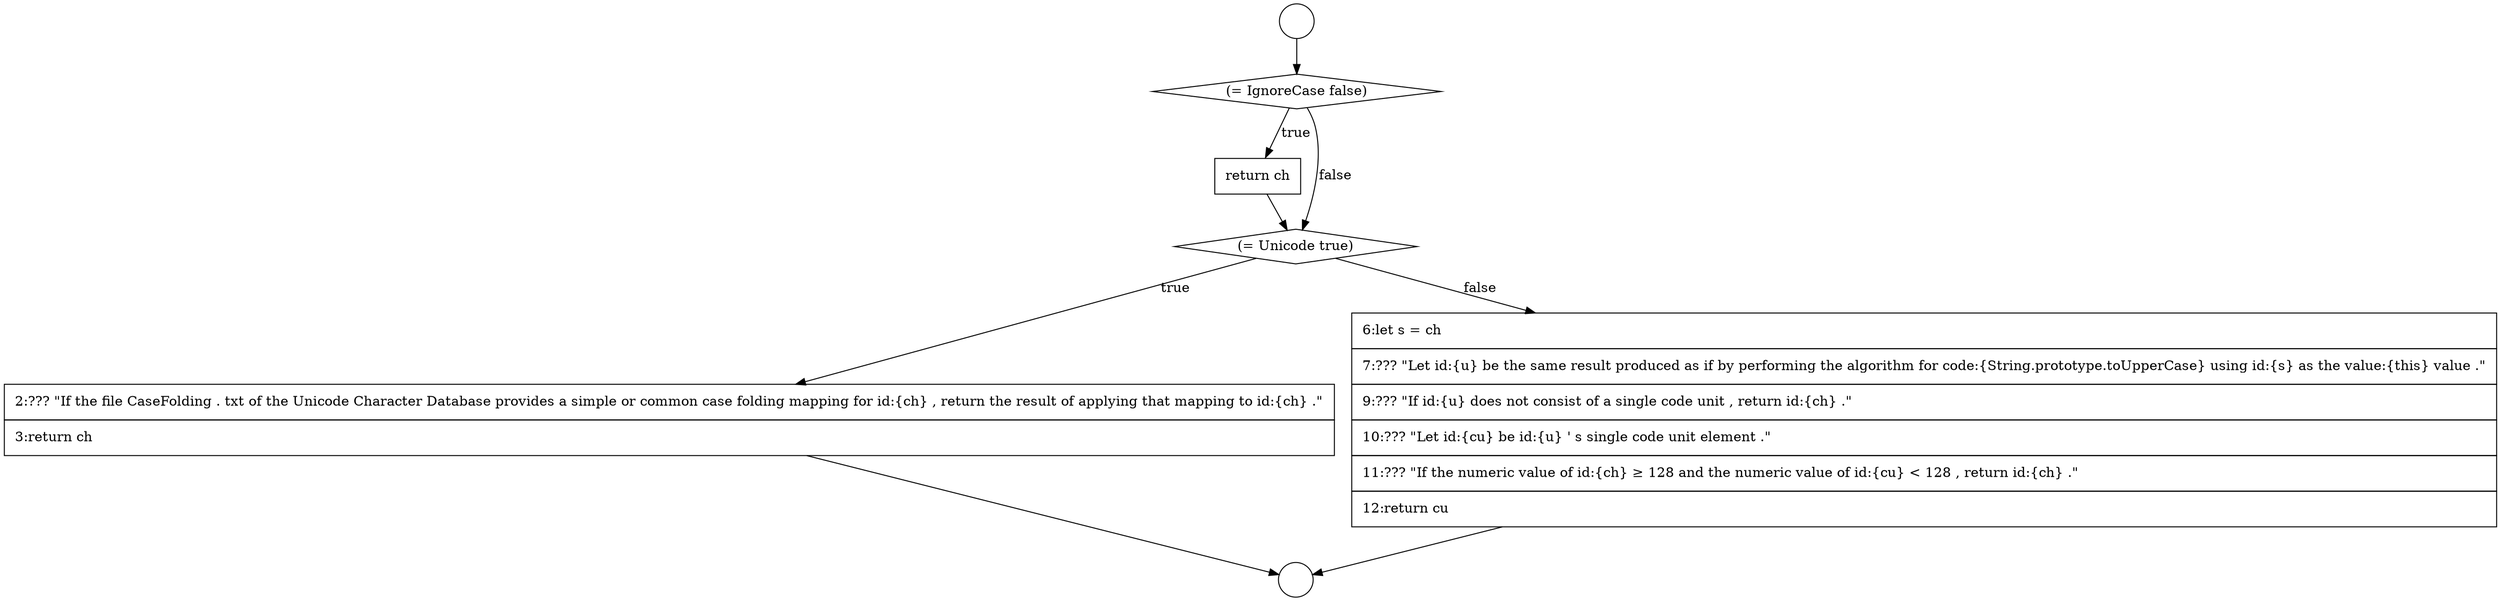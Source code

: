 digraph {
  node13586 [shape=circle label=" " color="black" fillcolor="white" style=filled]
  node13590 [shape=none, margin=0, label=<<font color="black">
    <table border="0" cellborder="1" cellspacing="0" cellpadding="10">
      <tr><td align="left">2:??? &quot;If the file CaseFolding . txt of the Unicode Character Database provides a simple or common case folding mapping for id:{ch} , return the result of applying that mapping to id:{ch} .&quot;</td></tr>
      <tr><td align="left">3:return ch</td></tr>
    </table>
  </font>> color="black" fillcolor="white" style=filled]
  node13587 [shape=diamond, label=<<font color="black">(= IgnoreCase false)</font>> color="black" fillcolor="white" style=filled]
  node13591 [shape=none, margin=0, label=<<font color="black">
    <table border="0" cellborder="1" cellspacing="0" cellpadding="10">
      <tr><td align="left">6:let s = ch</td></tr>
      <tr><td align="left">7:??? &quot;Let id:{u} be the same result produced as if by performing the algorithm for code:{String.prototype.toUpperCase} using id:{s} as the value:{this} value .&quot;</td></tr>
      <tr><td align="left">9:??? &quot;If id:{u} does not consist of a single code unit , return id:{ch} .&quot;</td></tr>
      <tr><td align="left">10:??? &quot;Let id:{cu} be id:{u} ' s single code unit element .&quot;</td></tr>
      <tr><td align="left">11:??? &quot;If the numeric value of id:{ch} &ge; 128 and the numeric value of id:{cu} &lt; 128 , return id:{ch} .&quot;</td></tr>
      <tr><td align="left">12:return cu</td></tr>
    </table>
  </font>> color="black" fillcolor="white" style=filled]
  node13588 [shape=none, margin=0, label=<<font color="black">
    <table border="0" cellborder="1" cellspacing="0" cellpadding="10">
      <tr><td align="left">return ch</td></tr>
    </table>
  </font>> color="black" fillcolor="white" style=filled]
  node13585 [shape=circle label=" " color="black" fillcolor="white" style=filled]
  node13589 [shape=diamond, label=<<font color="black">(= Unicode true)</font>> color="black" fillcolor="white" style=filled]
  node13587 -> node13588 [label=<<font color="black">true</font>> color="black"]
  node13587 -> node13589 [label=<<font color="black">false</font>> color="black"]
  node13585 -> node13587 [ color="black"]
  node13591 -> node13586 [ color="black"]
  node13588 -> node13589 [ color="black"]
  node13590 -> node13586 [ color="black"]
  node13589 -> node13590 [label=<<font color="black">true</font>> color="black"]
  node13589 -> node13591 [label=<<font color="black">false</font>> color="black"]
}

